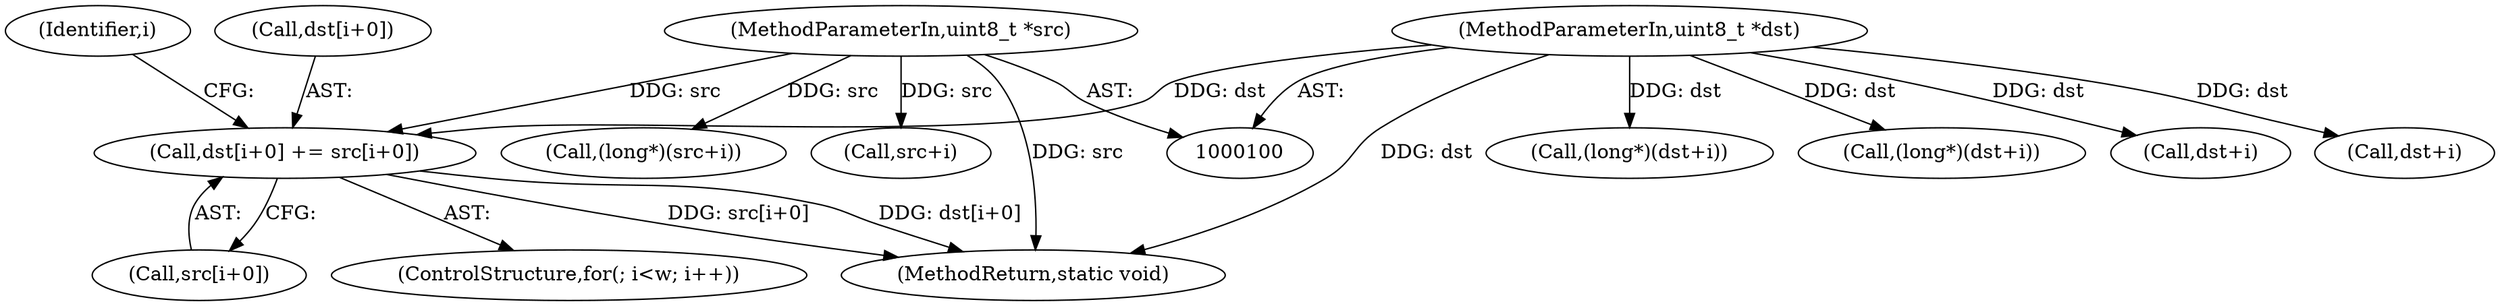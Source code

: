 digraph "0_FFmpeg_454a11a1c9c686c78aa97954306fb63453299760@array" {
"1000165" [label="(Call,dst[i+0] += src[i+0])"];
"1000102" [label="(MethodParameterIn,uint8_t *src)"];
"1000101" [label="(MethodParameterIn,uint8_t *dst)"];
"1000102" [label="(MethodParameterIn,uint8_t *src)"];
"1000159" [label="(ControlStructure,for(; i<w; i++))"];
"1000164" [label="(Identifier,i)"];
"1000176" [label="(MethodReturn,static void)"];
"1000127" [label="(Call,src+i)"];
"1000134" [label="(Call,(long*)(dst+i))"];
"1000141" [label="(Call,(long*)(dst+i))"];
"1000125" [label="(Call,(long*)(src+i))"];
"1000166" [label="(Call,dst[i+0])"];
"1000136" [label="(Call,dst+i)"];
"1000165" [label="(Call,dst[i+0] += src[i+0])"];
"1000101" [label="(MethodParameterIn,uint8_t *dst)"];
"1000143" [label="(Call,dst+i)"];
"1000171" [label="(Call,src[i+0])"];
"1000165" -> "1000159"  [label="AST: "];
"1000165" -> "1000171"  [label="CFG: "];
"1000166" -> "1000165"  [label="AST: "];
"1000171" -> "1000165"  [label="AST: "];
"1000164" -> "1000165"  [label="CFG: "];
"1000165" -> "1000176"  [label="DDG: dst[i+0]"];
"1000165" -> "1000176"  [label="DDG: src[i+0]"];
"1000102" -> "1000165"  [label="DDG: src"];
"1000101" -> "1000165"  [label="DDG: dst"];
"1000102" -> "1000100"  [label="AST: "];
"1000102" -> "1000176"  [label="DDG: src"];
"1000102" -> "1000125"  [label="DDG: src"];
"1000102" -> "1000127"  [label="DDG: src"];
"1000101" -> "1000100"  [label="AST: "];
"1000101" -> "1000176"  [label="DDG: dst"];
"1000101" -> "1000134"  [label="DDG: dst"];
"1000101" -> "1000136"  [label="DDG: dst"];
"1000101" -> "1000141"  [label="DDG: dst"];
"1000101" -> "1000143"  [label="DDG: dst"];
}
